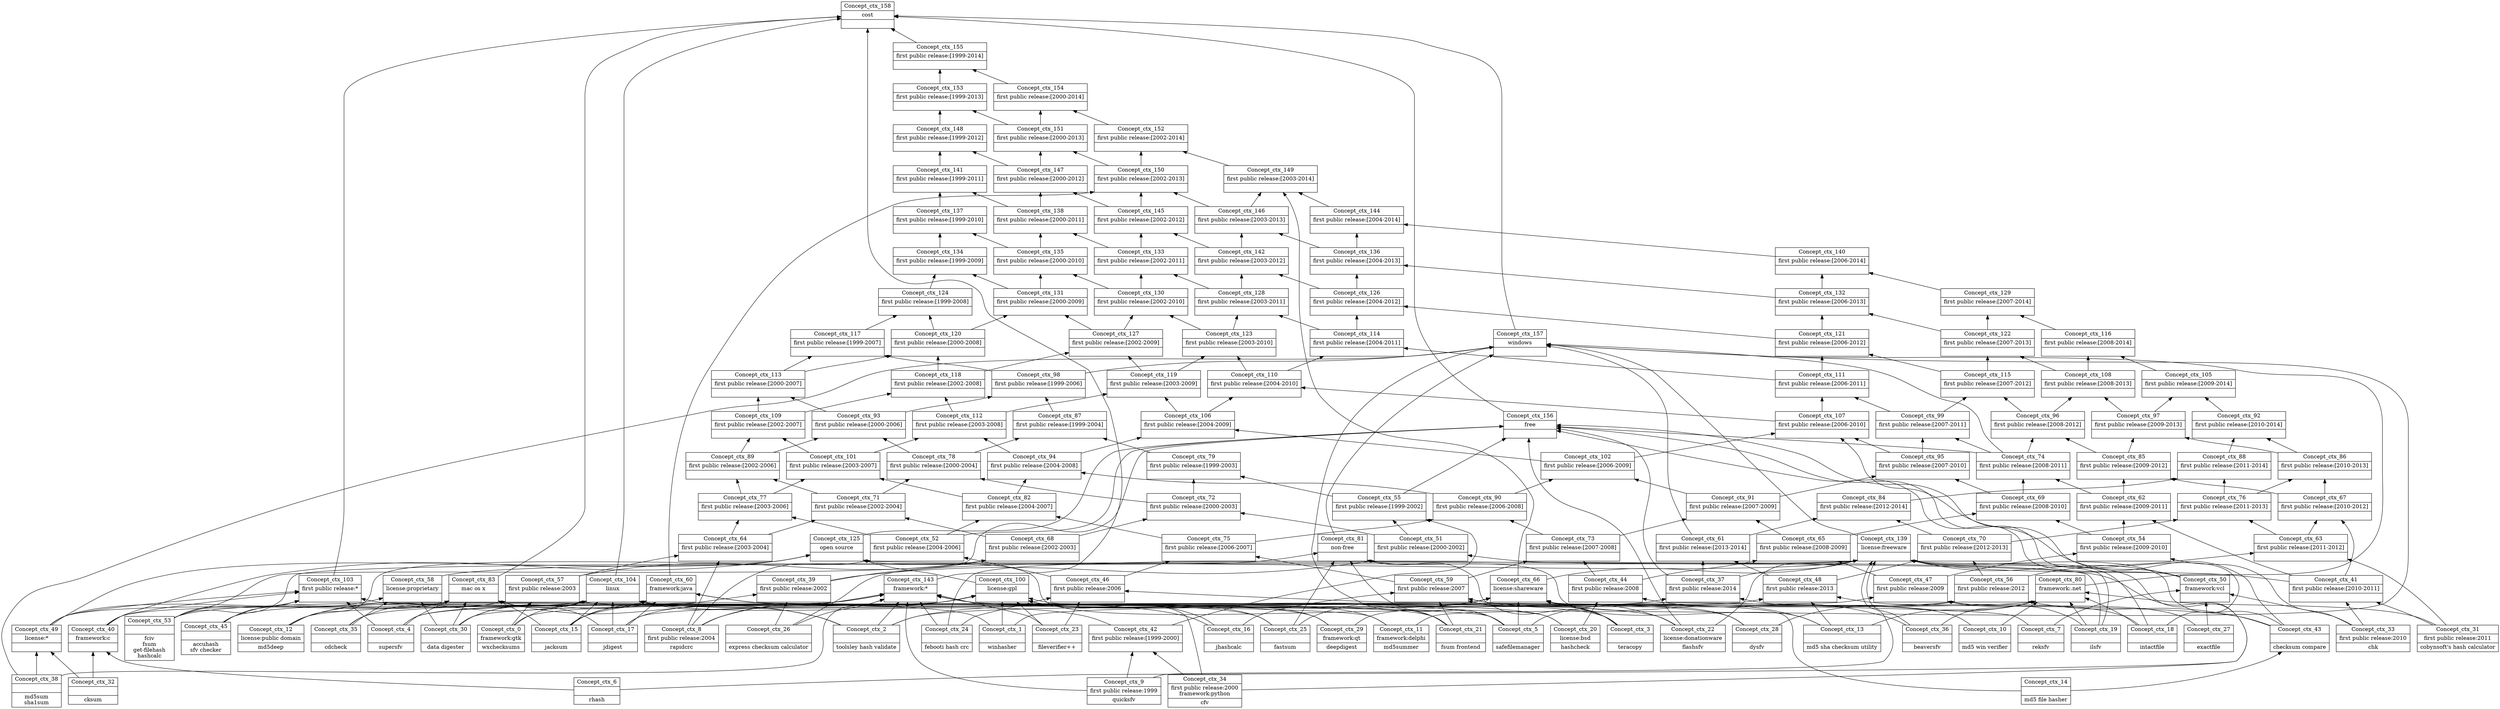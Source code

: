 digraph G { 
	rankdir=BT;
subgraph ctx { 
label="ctx";
1 [shape=record,label="{Concept_ctx_30||data digester\n}"];
2 [shape=record,label="{Concept_ctx_35||cdcheck\n}"];
3 [shape=record,label="{Concept_ctx_26||express checksum calculator\n}"];
4 [shape=record,label="{Concept_ctx_25||fastsum\n}"];
5 [shape=record,label="{Concept_ctx_36||beaversfv\n}"];
6 [shape=record,label="{Concept_ctx_19||ilsfv\n}"];
7 [shape=record,label="{Concept_ctx_13||md5  sha checksum utility\n}"];
8 [shape=record,label="{Concept_ctx_6||rhash\n}"];
9 [shape=record,label="{Concept_ctx_22|license:donationware\n|flashsfv\n}"];
10 [shape=record,label="{Concept_ctx_0|framework:gtk\n|wxchecksums\n}"];
11 [shape=record,label="{Concept_ctx_4||supersfv\n}"];
12 [shape=record,label="{Concept_ctx_14||md5 file hasher\n}"];
13 [shape=record,label="{Concept_ctx_24||febooti hash crc\n}"];
14 [shape=record,label="{Concept_ctx_21||fsum frontend\n}"];
15 [shape=record,label="{Concept_ctx_1||winhasher\n}"];
16 [shape=record,label="{Concept_ctx_28||dysfv\n}"];
17 [shape=record,label="{Concept_ctx_10||md5 win verifier\n}"];
18 [shape=record,label="{Concept_ctx_7||reksfv\n}"];
19 [shape=record,label="{Concept_ctx_27||exactfile\n}"];
20 [shape=record,label="{Concept_ctx_32||cksum\n}"];
21 [shape=record,label="{Concept_ctx_16||jhashcalc\n}"];
22 [shape=record,label="{Concept_ctx_11|framework:delphi\n|md5summer\n}"];
23 [shape=record,label="{Concept_ctx_9|first public release:1999\n|quicksfv\n}"];
24 [shape=record,label="{Concept_ctx_34|first public release:2000\nframework:python\n|cfv\n}"];
25 [shape=record,label="{Concept_ctx_15||jacksum\n}"];
26 [shape=record,label="{Concept_ctx_12|license:public domain\n|md5deep\n}"];
27 [shape=record,label="{Concept_ctx_8|first public release:2004\n|rapidcrc\n}"];
28 [shape=record,label="{Concept_ctx_23||fileverifier++\n}"];
29 [shape=record,label="{Concept_ctx_3||teracopy\n}"];
30 [shape=record,label="{Concept_ctx_20|license:bsd\n|hashcheck\n}"];
31 [shape=record,label="{Concept_ctx_17||jdigest\n}"];
32 [shape=record,label="{Concept_ctx_33|first public release:2010\n|chk\n}"];
33 [shape=record,label="{Concept_ctx_31|first public release:2011\n|cobynsoft's hash calculator\n}"];
34 [shape=record,label="{Concept_ctx_5||safefilemanager\n}"];
35 [shape=record,label="{Concept_ctx_29|framework:qt\n|deepdigest\n}"];
36 [shape=record,label="{Concept_ctx_18||intactfile\n}"];
37 [shape=record,label="{Concept_ctx_2||toolsley hash validate\n}"];
38 [shape=record,label="{Concept_ctx_38||md5sum\nsha1sum\n}"];
39 [shape=record,label="{Concept_ctx_45||accuhash\nsfv checker\n}"];
40 [shape=record,label="{Concept_ctx_40|framework:c\n|}"];
41 [shape=record,label="{Concept_ctx_39|first public release:2002\n|}"];
42 [shape=record,label="{Concept_ctx_44|first public release:2008\n|}"];
43 [shape=record,label="{Concept_ctx_43||checksum compare\n}"];
44 [shape=record,label="{Concept_ctx_37|first public release:2014\n|}"];
45 [shape=record,label="{Concept_ctx_42|first public release:[1999-2000]\n|}"];
46 [shape=record,label="{Concept_ctx_41|first public release:[2010-2011]\n|}"];
47 [shape=record,label="{Concept_ctx_49|license:*\n|}"];
48 [shape=record,label="{Concept_ctx_50|framework:vcl\n|}"];
49 [shape=record,label="{Concept_ctx_46|first public release:2006\n|}"];
50 [shape=record,label="{Concept_ctx_47|first public release:2009\n|}"];
51 [shape=record,label="{Concept_ctx_48|first public release:2013\n|}"];
52 [shape=record,label="{Concept_ctx_51|first public release:[2000-2002]\n|}"];
53 [shape=record,label="{Concept_ctx_58|license:proprietary\n|}"];
54 [shape=record,label="{Concept_ctx_53||fciv\nfsum\nget-filehash\nhashcalc\n}"];
55 [shape=record,label="{Concept_ctx_57|first public release:2003\n|}"];
56 [shape=record,label="{Concept_ctx_56|first public release:2012\n|}"];
57 [shape=record,label="{Concept_ctx_52|first public release:[2004-2006]\n|}"];
58 [shape=record,label="{Concept_ctx_54|first public release:[2009-2010]\n|}"];
59 [shape=record,label="{Concept_ctx_55|first public release:[1999-2002]\n|}"];
60 [shape=record,label="{Concept_ctx_60|framework:java\n|}"];
61 [shape=record,label="{Concept_ctx_59|first public release:2007\n|}"];
62 [shape=record,label="{Concept_ctx_64|first public release:[2003-2004]\n|}"];
63 [shape=record,label="{Concept_ctx_65|first public release:[2008-2009]\n|}"];
64 [shape=record,label="{Concept_ctx_63|first public release:[2011-2012]\n|}"];
65 [shape=record,label="{Concept_ctx_61|first public release:[2013-2014]\n|}"];
66 [shape=record,label="{Concept_ctx_62|first public release:[2009-2011]\n|}"];
67 [shape=record,label="{Concept_ctx_66|license:shareware\n|}"];
68 [shape=record,label="{Concept_ctx_68|first public release:[2002-2003]\n|}"];
69 [shape=record,label="{Concept_ctx_69|first public release:[2008-2010]\n|}"];
70 [shape=record,label="{Concept_ctx_67|first public release:[2010-2012]\n|}"];
71 [shape=record,label="{Concept_ctx_73|first public release:[2007-2008]\n|}"];
72 [shape=record,label="{Concept_ctx_70|first public release:[2012-2013]\n|}"];
73 [shape=record,label="{Concept_ctx_72|first public release:[2000-2003]\n|}"];
74 [shape=record,label="{Concept_ctx_71|first public release:[2002-2004]\n|}"];
75 [shape=record,label="{Concept_ctx_74|first public release:[2008-2011]\n|}"];
76 [shape=record,label="{Concept_ctx_81|non-free\n|}"];
77 [shape=record,label="{Concept_ctx_80|framework:.net\n|}"];
78 [shape=record,label="{Concept_ctx_75|first public release:[2006-2007]\n|}"];
79 [shape=record,label="{Concept_ctx_77|first public release:[2003-2006]\n|}"];
80 [shape=record,label="{Concept_ctx_76|first public release:[2011-2013]\n|}"];
81 [shape=record,label="{Concept_ctx_79|first public release:[1999-2003]\n|}"];
82 [shape=record,label="{Concept_ctx_78|first public release:[2000-2004]\n|}"];
83 [shape=record,label="{Concept_ctx_83|mac os x\n|}"];
84 [shape=record,label="{Concept_ctx_82|first public release:[2004-2007]\n|}"];
85 [shape=record,label="{Concept_ctx_84|first public release:[2012-2014]\n|}"];
86 [shape=record,label="{Concept_ctx_85|first public release:[2009-2012]\n|}"];
87 [shape=record,label="{Concept_ctx_86|first public release:[2010-2013]\n|}"];
88 [shape=record,label="{Concept_ctx_87|first public release:[1999-2004]\n|}"];
89 [shape=record,label="{Concept_ctx_90|first public release:[2006-2008]\n|}"];
90 [shape=record,label="{Concept_ctx_91|first public release:[2007-2009]\n|}"];
91 [shape=record,label="{Concept_ctx_89|first public release:[2002-2006]\n|}"];
92 [shape=record,label="{Concept_ctx_88|first public release:[2011-2014]\n|}"];
93 [shape=record,label="{Concept_ctx_94|first public release:[2004-2008]\n|}"];
94 [shape=record,label="{Concept_ctx_95|first public release:[2007-2010]\n|}"];
95 [shape=record,label="{Concept_ctx_93|first public release:[2000-2006]\n|}"];
96 [shape=record,label="{Concept_ctx_96|first public release:[2008-2012]\n|}"];
97 [shape=record,label="{Concept_ctx_92|first public release:[2010-2014]\n|}"];
98 [shape=record,label="{Concept_ctx_99|first public release:[2007-2011]\n|}"];
99 [shape=record,label="{Concept_ctx_97|first public release:[2009-2013]\n|}"];
100 [shape=record,label="{Concept_ctx_98|first public release:[1999-2006]\n|}"];
101 [shape=record,label="{Concept_ctx_103|first public release:*\n|}"];
102 [shape=record,label="{Concept_ctx_100|license:gpl\n|}"];
103 [shape=record,label="{Concept_ctx_101|first public release:[2003-2007]\n|}"];
104 [shape=record,label="{Concept_ctx_102|first public release:[2006-2009]\n|}"];
105 [shape=record,label="{Concept_ctx_108|first public release:[2008-2013]\n|}"];
106 [shape=record,label="{Concept_ctx_105|first public release:[2009-2014]\n|}"];
107 [shape=record,label="{Concept_ctx_104|linux\n|}"];
108 [shape=record,label="{Concept_ctx_106|first public release:[2004-2009]\n|}"];
109 [shape=record,label="{Concept_ctx_107|first public release:[2006-2010]\n|}"];
110 [shape=record,label="{Concept_ctx_110|first public release:[2004-2010]\n|}"];
111 [shape=record,label="{Concept_ctx_111|first public release:[2006-2011]\n|}"];
112 [shape=record,label="{Concept_ctx_109|first public release:[2002-2007]\n|}"];
113 [shape=record,label="{Concept_ctx_112|first public release:[2003-2008]\n|}"];
114 [shape=record,label="{Concept_ctx_113|first public release:[2000-2007]\n|}"];
115 [shape=record,label="{Concept_ctx_115|first public release:[2007-2012]\n|}"];
116 [shape=record,label="{Concept_ctx_114|first public release:[2004-2011]\n|}"];
117 [shape=record,label="{Concept_ctx_116|first public release:[2008-2014]\n|}"];
118 [shape=record,label="{Concept_ctx_118|first public release:[2002-2008]\n|}"];
119 [shape=record,label="{Concept_ctx_117|first public release:[1999-2007]\n|}"];
120 [shape=record,label="{Concept_ctx_119|first public release:[2003-2009]\n|}"];
121 [shape=record,label="{Concept_ctx_120|first public release:[2000-2008]\n|}"];
122 [shape=record,label="{Concept_ctx_123|first public release:[2003-2010]\n|}"];
123 [shape=record,label="{Concept_ctx_121|first public release:[2006-2012]\n|}"];
124 [shape=record,label="{Concept_ctx_122|first public release:[2007-2013]\n|}"];
125 [shape=record,label="{Concept_ctx_124|first public release:[1999-2008]\n|}"];
126 [shape=record,label="{Concept_ctx_125|open source\n|}"];
127 [shape=record,label="{Concept_ctx_127|first public release:[2002-2009]\n|}"];
128 [shape=record,label="{Concept_ctx_128|first public release:[2003-2011]\n|}"];
129 [shape=record,label="{Concept_ctx_126|first public release:[2004-2012]\n|}"];
130 [shape=record,label="{Concept_ctx_131|first public release:[2000-2009]\n|}"];
131 [shape=record,label="{Concept_ctx_130|first public release:[2002-2010]\n|}"];
132 [shape=record,label="{Concept_ctx_129|first public release:[2007-2014]\n|}"];
133 [shape=record,label="{Concept_ctx_132|first public release:[2006-2013]\n|}"];
134 [shape=record,label="{Concept_ctx_134|first public release:[1999-2009]\n|}"];
135 [shape=record,label="{Concept_ctx_135|first public release:[2000-2010]\n|}"];
136 [shape=record,label="{Concept_ctx_133|first public release:[2002-2011]\n|}"];
137 [shape=record,label="{Concept_ctx_136|first public release:[2004-2013]\n|}"];
138 [shape=record,label="{Concept_ctx_137|first public release:[1999-2010]\n|}"];
139 [shape=record,label="{Concept_ctx_138|first public release:[2000-2011]\n|}"];
140 [shape=record,label="{Concept_ctx_142|first public release:[2003-2012]\n|}"];
141 [shape=record,label="{Concept_ctx_140|first public release:[2006-2014]\n|}"];
142 [shape=record,label="{Concept_ctx_141|first public release:[1999-2011]\n|}"];
143 [shape=record,label="{Concept_ctx_139|license:freeware\n|}"];
144 [shape=record,label="{Concept_ctx_143|framework:*\n|}"];
145 [shape=record,label="{Concept_ctx_144|first public release:[2004-2014]\n|}"];
146 [shape=record,label="{Concept_ctx_145|first public release:[2002-2012]\n|}"];
147 [shape=record,label="{Concept_ctx_146|first public release:[2003-2013]\n|}"];
148 [shape=record,label="{Concept_ctx_147|first public release:[2000-2012]\n|}"];
149 [shape=record,label="{Concept_ctx_148|first public release:[1999-2012]\n|}"];
150 [shape=record,label="{Concept_ctx_150|first public release:[2002-2013]\n|}"];
151 [shape=record,label="{Concept_ctx_149|first public release:[2003-2014]\n|}"];
152 [shape=record,label="{Concept_ctx_151|first public release:[2000-2013]\n|}"];
153 [shape=record,label="{Concept_ctx_152|first public release:[2002-2014]\n|}"];
154 [shape=record,label="{Concept_ctx_153|first public release:[1999-2013]\n|}"];
155 [shape=record,label="{Concept_ctx_154|first public release:[2000-2014]\n|}"];
156 [shape=record,label="{Concept_ctx_155|first public release:[1999-2014]\n|}"];
157 [shape=record,label="{Concept_ctx_156|free\n|}"];
158 [shape=record,label="{Concept_ctx_157|windows\n|}"];
159 [shape=record,label="{Concept_ctx_158|cost\n|}"];
	8 -> 40
	20 -> 40
	25 -> 41
	3 -> 41
	5 -> 42
	30 -> 42
	12 -> 43
	17 -> 44
	37 -> 44
	23 -> 45
	24 -> 45
	32 -> 46
	33 -> 46
	38 -> 47
	20 -> 47
	32 -> 48
	18 -> 48
	19 -> 48
	28 -> 49
	13 -> 49
	18 -> 49
	31 -> 50
	6 -> 50
	19 -> 50
	36 -> 51
	1 -> 51
	7 -> 51
	24 -> 52
	41 -> 52
	39 -> 53
	1 -> 53
	2 -> 53
	4 -> 55
	26 -> 55
	10 -> 55
	2 -> 55
	34 -> 56
	35 -> 56
	43 -> 56
	27 -> 57
	49 -> 57
	32 -> 58
	50 -> 58
	52 -> 59
	45 -> 59
	1 -> 60
	25 -> 60
	31 -> 60
	34 -> 60
	21 -> 60
	9 -> 61
	29 -> 61
	14 -> 61
	16 -> 61
	21 -> 61
	55 -> 62
	27 -> 62
	50 -> 63
	42 -> 63
	33 -> 64
	56 -> 64
	44 -> 65
	51 -> 65
	58 -> 66
	46 -> 66
	4 -> 67
	7 -> 67
	29 -> 67
	34 -> 67
	37 -> 67
	12 -> 67
	55 -> 68
	41 -> 68
	58 -> 69
	63 -> 69
	46 -> 70
	64 -> 70
	61 -> 71
	42 -> 71
	56 -> 72
	51 -> 72
	52 -> 73
	68 -> 73
	68 -> 74
	62 -> 74
	66 -> 75
	69 -> 75
	29 -> 76
	34 -> 76
	7 -> 76
	4 -> 76
	53 -> 76
	5 -> 77
	17 -> 77
	6 -> 77
	7 -> 77
	36 -> 77
	15 -> 77
	16 -> 77
	33 -> 77
	49 -> 78
	61 -> 78
	57 -> 79
	62 -> 79
	72 -> 80
	64 -> 80
	73 -> 81
	59 -> 81
	74 -> 82
	73 -> 82
	1 -> 83
	37 -> 83
	25 -> 83
	26 -> 83
	31 -> 83
	47 -> 83
	11 -> 83
	78 -> 84
	57 -> 84
	72 -> 85
	65 -> 85
	70 -> 86
	66 -> 86
	70 -> 87
	80 -> 87
	81 -> 88
	82 -> 88
	78 -> 89
	71 -> 89
	63 -> 90
	71 -> 90
	74 -> 91
	79 -> 91
	85 -> 92
	80 -> 92
	89 -> 93
	84 -> 93
	69 -> 94
	90 -> 94
	91 -> 95
	82 -> 95
	75 -> 96
	86 -> 96
	87 -> 97
	92 -> 97
	94 -> 98
	75 -> 98
	87 -> 99
	86 -> 99
	88 -> 100
	95 -> 100
	40 -> 101
	47 -> 101
	11 -> 101
	15 -> 101
	39 -> 101
	54 -> 101
	22 -> 101
	27 -> 102
	24 -> 102
	28 -> 102
	25 -> 102
	31 -> 102
	35 -> 102
	10 -> 102
	11 -> 102
	16 -> 102
	21 -> 102
	15 -> 102
	14 -> 102
	22 -> 102
	84 -> 103
	79 -> 103
	89 -> 104
	90 -> 104
	96 -> 105
	99 -> 105
	97 -> 106
	99 -> 106
	37 -> 107
	1 -> 107
	34 -> 107
	35 -> 107
	47 -> 107
	25 -> 107
	31 -> 107
	26 -> 107
	10 -> 107
	45 -> 107
	40 -> 107
	104 -> 108
	93 -> 108
	104 -> 109
	48 -> 109
	94 -> 109
	109 -> 110
	108 -> 110
	98 -> 111
	109 -> 111
	103 -> 112
	91 -> 112
	103 -> 113
	93 -> 113
	112 -> 114
	95 -> 114
	96 -> 115
	98 -> 115
	110 -> 116
	111 -> 116
	105 -> 117
	106 -> 117
	113 -> 118
	112 -> 118
	100 -> 119
	114 -> 119
	113 -> 120
	108 -> 120
	114 -> 121
	118 -> 121
	120 -> 122
	110 -> 122
	111 -> 123
	115 -> 123
	105 -> 124
	115 -> 124
	119 -> 125
	121 -> 125
	40 -> 126
	30 -> 126
	6 -> 126
	102 -> 126
	26 -> 126
	47 -> 126
	120 -> 127
	118 -> 127
	116 -> 128
	122 -> 128
	116 -> 129
	123 -> 129
	127 -> 130
	121 -> 130
	127 -> 131
	122 -> 131
	124 -> 132
	117 -> 132
	124 -> 133
	123 -> 133
	130 -> 134
	125 -> 134
	130 -> 135
	131 -> 135
	128 -> 136
	131 -> 136
	133 -> 137
	129 -> 137
	134 -> 138
	135 -> 138
	135 -> 139
	136 -> 139
	128 -> 140
	129 -> 140
	133 -> 141
	132 -> 141
	138 -> 142
	139 -> 142
	67 -> 143
	48 -> 143
	23 -> 143
	54 -> 143
	5 -> 143
	9 -> 143
	3 -> 143
	36 -> 143
	8 -> 143
	13 -> 143
	6 -> 143
	46 -> 143
	43 -> 143
	44 -> 143
	27 -> 144
	23 -> 144
	54 -> 144
	9 -> 144
	28 -> 144
	3 -> 144
	4 -> 144
	11 -> 144
	26 -> 144
	29 -> 144
	30 -> 144
	37 -> 144
	38 -> 144
	13 -> 144
	39 -> 144
	2 -> 144
	14 -> 144
	43 -> 144
	141 -> 145
	137 -> 145
	140 -> 146
	136 -> 146
	140 -> 147
	137 -> 147
	146 -> 148
	139 -> 148
	148 -> 149
	142 -> 149
	146 -> 150
	60 -> 150
	147 -> 150
	67 -> 151
	147 -> 151
	145 -> 151
	148 -> 152
	150 -> 152
	151 -> 153
	150 -> 153
	149 -> 154
	152 -> 154
	152 -> 155
	153 -> 155
	155 -> 156
	154 -> 156
	48 -> 157
	9 -> 157
	36 -> 157
	126 -> 157
	57 -> 157
	54 -> 157
	59 -> 157
	43 -> 157
	75 -> 157
	44 -> 157
	38 -> 158
	76 -> 158
	65 -> 158
	100 -> 158
	77 -> 158
	14 -> 158
	75 -> 158
	143 -> 158
	22 -> 158
	101 -> 159
	156 -> 159
	144 -> 159
	107 -> 159
	158 -> 159
	83 -> 159
	157 -> 159
}
}
